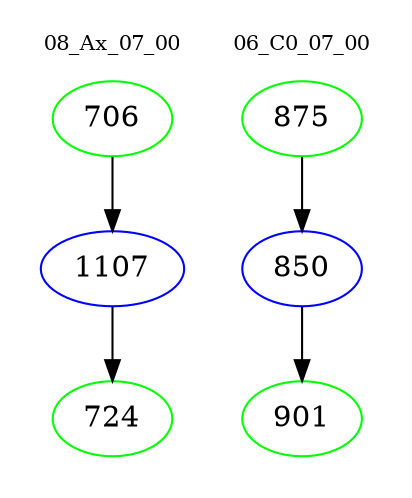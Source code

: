 digraph{
subgraph cluster_0 {
color = white
label = "08_Ax_07_00";
fontsize=10;
T0_706 [label="706", color="green"]
T0_706 -> T0_1107 [color="black"]
T0_1107 [label="1107", color="blue"]
T0_1107 -> T0_724 [color="black"]
T0_724 [label="724", color="green"]
}
subgraph cluster_1 {
color = white
label = "06_C0_07_00";
fontsize=10;
T1_875 [label="875", color="green"]
T1_875 -> T1_850 [color="black"]
T1_850 [label="850", color="blue"]
T1_850 -> T1_901 [color="black"]
T1_901 [label="901", color="green"]
}
}
